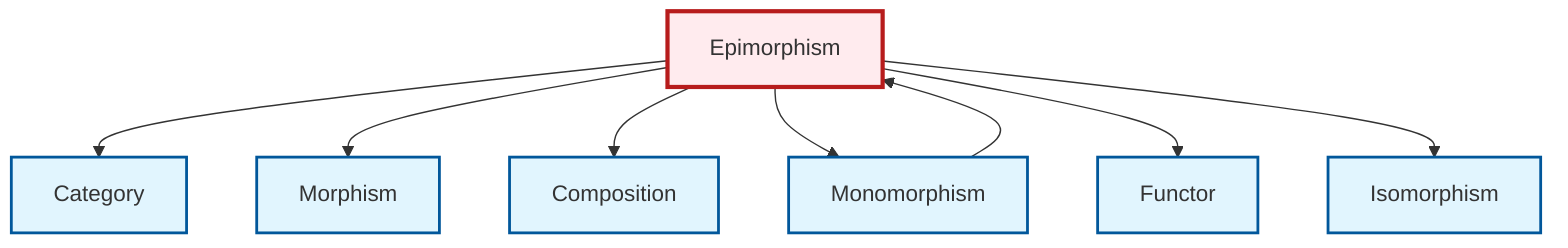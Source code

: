 graph TD
    classDef definition fill:#e1f5fe,stroke:#01579b,stroke-width:2px
    classDef theorem fill:#f3e5f5,stroke:#4a148c,stroke-width:2px
    classDef axiom fill:#fff3e0,stroke:#e65100,stroke-width:2px
    classDef example fill:#e8f5e9,stroke:#1b5e20,stroke-width:2px
    classDef current fill:#ffebee,stroke:#b71c1c,stroke-width:3px
    def-composition["Composition"]:::definition
    def-functor["Functor"]:::definition
    def-morphism["Morphism"]:::definition
    def-isomorphism["Isomorphism"]:::definition
    def-category["Category"]:::definition
    def-epimorphism["Epimorphism"]:::definition
    def-monomorphism["Monomorphism"]:::definition
    def-monomorphism --> def-epimorphism
    def-epimorphism --> def-category
    def-epimorphism --> def-morphism
    def-epimorphism --> def-composition
    def-epimorphism --> def-monomorphism
    def-epimorphism --> def-functor
    def-epimorphism --> def-isomorphism
    class def-epimorphism current